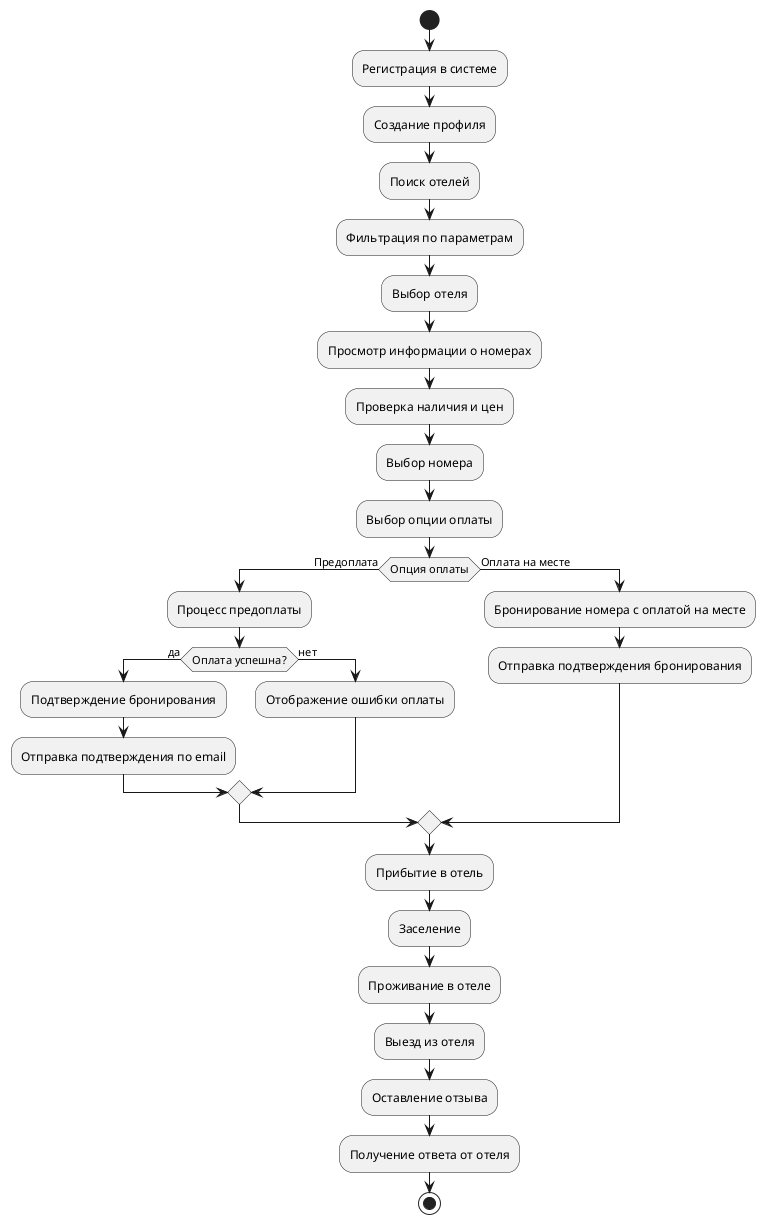 @startuml
start

:Регистрация в системе;
:Создание профиля;

:Поиск отелей;
:Фильтрация по параметрам;
:Выбор отеля;

:Просмотр информации о номерах;
:Проверка наличия и цен;

:Выбор номера;
:Выбор опции оплаты;

if (Опция оплаты) then (Предоплата)
  :Процесс предоплаты;
  if (Оплата успешна?) then (да)
    :Подтверждение бронирования;
    :Отправка подтверждения по email;
  else (нет)
    :Отображение ошибки оплаты;
  endif
else (Оплата на месте)
  :Бронирование номера с оплатой на месте;
  :Отправка подтверждения бронирования;
endif

:Прибытие в отель;
:Заселение;

:Проживание в отеле;
:Выезд из отеля;

:Оставление отзыва;
:Получение ответа от отеля;

stop
@enduml

